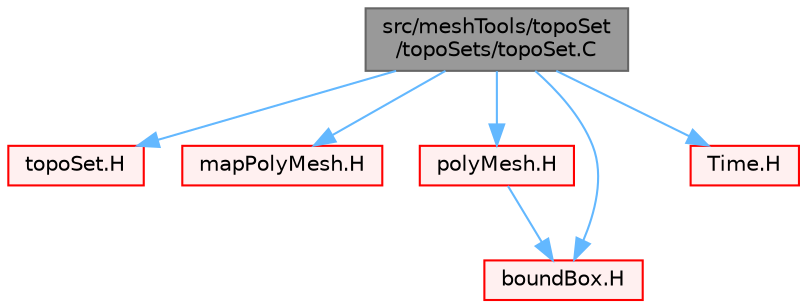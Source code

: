 digraph "src/meshTools/topoSet/topoSets/topoSet.C"
{
 // LATEX_PDF_SIZE
  bgcolor="transparent";
  edge [fontname=Helvetica,fontsize=10,labelfontname=Helvetica,labelfontsize=10];
  node [fontname=Helvetica,fontsize=10,shape=box,height=0.2,width=0.4];
  Node1 [id="Node000001",label="src/meshTools/topoSet\l/topoSets/topoSet.C",height=0.2,width=0.4,color="gray40", fillcolor="grey60", style="filled", fontcolor="black",tooltip=" "];
  Node1 -> Node2 [id="edge1_Node000001_Node000002",color="steelblue1",style="solid",tooltip=" "];
  Node2 [id="Node000002",label="topoSet.H",height=0.2,width=0.4,color="red", fillcolor="#FFF0F0", style="filled",URL="$topoSet_8H.html",tooltip=" "];
  Node1 -> Node204 [id="edge2_Node000001_Node000204",color="steelblue1",style="solid",tooltip=" "];
  Node204 [id="Node000204",label="mapPolyMesh.H",height=0.2,width=0.4,color="red", fillcolor="#FFF0F0", style="filled",URL="$mapPolyMesh_8H.html",tooltip=" "];
  Node1 -> Node211 [id="edge3_Node000001_Node000211",color="steelblue1",style="solid",tooltip=" "];
  Node211 [id="Node000211",label="polyMesh.H",height=0.2,width=0.4,color="red", fillcolor="#FFF0F0", style="filled",URL="$polyMesh_8H.html",tooltip=" "];
  Node211 -> Node268 [id="edge4_Node000211_Node000268",color="steelblue1",style="solid",tooltip=" "];
  Node268 [id="Node000268",label="boundBox.H",height=0.2,width=0.4,color="red", fillcolor="#FFF0F0", style="filled",URL="$boundBox_8H.html",tooltip=" "];
  Node1 -> Node268 [id="edge5_Node000001_Node000268",color="steelblue1",style="solid",tooltip=" "];
  Node1 -> Node283 [id="edge6_Node000001_Node000283",color="steelblue1",style="solid",tooltip=" "];
  Node283 [id="Node000283",label="Time.H",height=0.2,width=0.4,color="red", fillcolor="#FFF0F0", style="filled",URL="$Time_8H.html",tooltip=" "];
}
